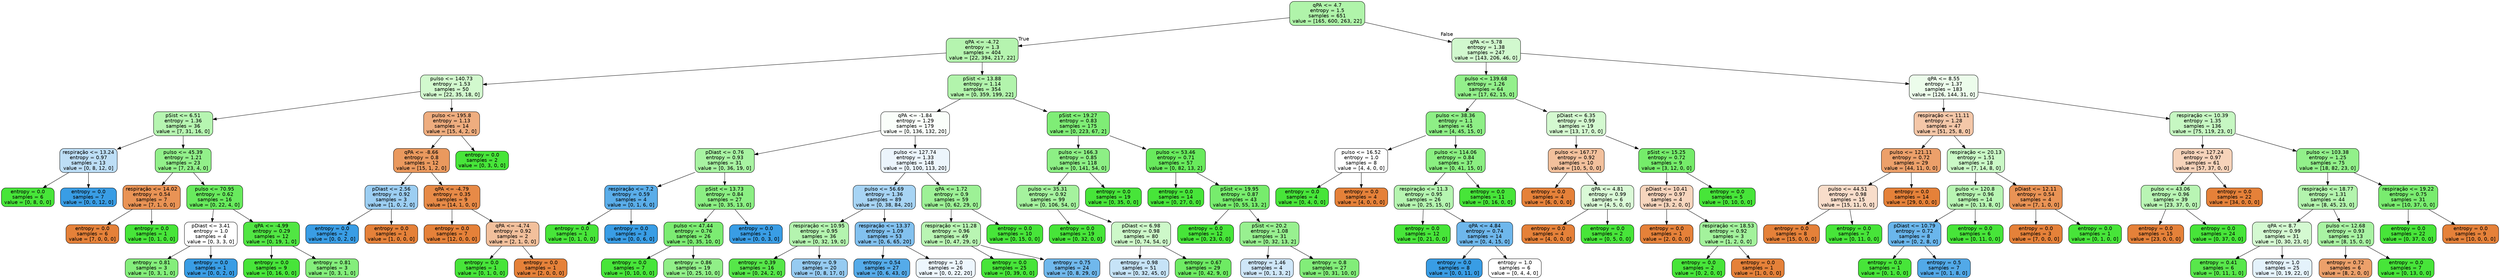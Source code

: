 digraph Tree {
node [shape=box, style="filled, rounded", color="black", fontname="helvetica"] ;
edge [fontname="helvetica"] ;
0 [label="qPA <= 4.7\nentropy = 1.5\nsamples = 651\nvalue = [165, 600, 263, 22]", fillcolor="#b0f4aa"] ;
1 [label="qPA <= -4.72\nentropy = 1.3\nsamples = 404\nvalue = [22, 394, 217, 22]", fillcolor="#b5f4af"] ;
0 -> 1 [labeldistance=2.5, labelangle=45, headlabel="True"] ;
2 [label="pulso <= 140.73\nentropy = 1.53\nsamples = 50\nvalue = [22, 35, 18, 0]", fillcolor="#d2f9ce"] ;
1 -> 2 ;
3 [label="pSist <= 6.51\nentropy = 1.36\nsamples = 36\nvalue = [7, 31, 16, 0]", fillcolor="#b6f5b1"] ;
2 -> 3 ;
4 [label="respiração <= 13.24\nentropy = 0.97\nsamples = 13\nvalue = [0, 8, 12, 0]", fillcolor="#bddef6"] ;
3 -> 4 ;
5 [label="entropy = 0.0\nsamples = 6\nvalue = [0, 8, 0, 0]", fillcolor="#47e539"] ;
4 -> 5 ;
6 [label="entropy = 0.0\nsamples = 7\nvalue = [0, 0, 12, 0]", fillcolor="#399de5"] ;
4 -> 6 ;
7 [label="pulso <= 45.39\nentropy = 1.21\nsamples = 23\nvalue = [7, 23, 4, 0]", fillcolor="#92f08a"] ;
3 -> 7 ;
8 [label="respiração <= 14.02\nentropy = 0.54\nsamples = 7\nvalue = [7, 1, 0, 0]", fillcolor="#e99355"] ;
7 -> 8 ;
9 [label="entropy = 0.0\nsamples = 6\nvalue = [7, 0, 0, 0]", fillcolor="#e58139"] ;
8 -> 9 ;
10 [label="entropy = 0.0\nsamples = 1\nvalue = [0, 1, 0, 0]", fillcolor="#47e539"] ;
8 -> 10 ;
11 [label="pulso <= 70.95\nentropy = 0.62\nsamples = 16\nvalue = [0, 22, 4, 0]", fillcolor="#68ea5d"] ;
7 -> 11 ;
12 [label="pDiast <= 3.41\nentropy = 1.0\nsamples = 4\nvalue = [0, 3, 3, 0]", fillcolor="#ffffff"] ;
11 -> 12 ;
13 [label="entropy = 0.81\nsamples = 3\nvalue = [0, 3, 1, 0]", fillcolor="#84ee7b"] ;
12 -> 13 ;
14 [label="entropy = 0.0\nsamples = 1\nvalue = [0, 0, 2, 0]", fillcolor="#399de5"] ;
12 -> 14 ;
15 [label="qPA <= -4.99\nentropy = 0.29\nsamples = 12\nvalue = [0, 19, 1, 0]", fillcolor="#51e643"] ;
11 -> 15 ;
16 [label="entropy = 0.0\nsamples = 9\nvalue = [0, 16, 0, 0]", fillcolor="#47e539"] ;
15 -> 16 ;
17 [label="entropy = 0.81\nsamples = 3\nvalue = [0, 3, 1, 0]", fillcolor="#84ee7b"] ;
15 -> 17 ;
18 [label="pulso <= 195.8\nentropy = 1.13\nsamples = 14\nvalue = [15, 4, 2, 0]", fillcolor="#eead7f"] ;
2 -> 18 ;
19 [label="qPA <= -8.66\nentropy = 0.8\nsamples = 12\nvalue = [15, 1, 2, 0]", fillcolor="#ea995e"] ;
18 -> 19 ;
20 [label="pDiast <= 2.56\nentropy = 0.92\nsamples = 3\nvalue = [1, 0, 2, 0]", fillcolor="#9ccef2"] ;
19 -> 20 ;
21 [label="entropy = 0.0\nsamples = 2\nvalue = [0, 0, 2, 0]", fillcolor="#399de5"] ;
20 -> 21 ;
22 [label="entropy = 0.0\nsamples = 1\nvalue = [1, 0, 0, 0]", fillcolor="#e58139"] ;
20 -> 22 ;
23 [label="qPA <= -4.79\nentropy = 0.35\nsamples = 9\nvalue = [14, 1, 0, 0]", fillcolor="#e78a47"] ;
19 -> 23 ;
24 [label="entropy = 0.0\nsamples = 7\nvalue = [12, 0, 0, 0]", fillcolor="#e58139"] ;
23 -> 24 ;
25 [label="qPA <= -4.74\nentropy = 0.92\nsamples = 2\nvalue = [2, 1, 0, 0]", fillcolor="#f2c09c"] ;
23 -> 25 ;
26 [label="entropy = 0.0\nsamples = 1\nvalue = [0, 1, 0, 0]", fillcolor="#47e539"] ;
25 -> 26 ;
27 [label="entropy = 0.0\nsamples = 1\nvalue = [2, 0, 0, 0]", fillcolor="#e58139"] ;
25 -> 27 ;
28 [label="entropy = 0.0\nsamples = 2\nvalue = [0, 3, 0, 0]", fillcolor="#47e539"] ;
18 -> 28 ;
29 [label="pSist <= 13.88\nentropy = 1.14\nsamples = 354\nvalue = [0, 359, 199, 22]", fillcolor="#b2f4ac"] ;
1 -> 29 ;
30 [label="qPA <= -1.84\nentropy = 1.29\nsamples = 179\nvalue = [0, 136, 132, 20]", fillcolor="#fafefa"] ;
29 -> 30 ;
31 [label="pDiast <= 0.76\nentropy = 0.93\nsamples = 31\nvalue = [0, 36, 19, 0]", fillcolor="#a8f3a2"] ;
30 -> 31 ;
32 [label="respiração <= 7.2\nentropy = 0.59\nsamples = 4\nvalue = [0, 1, 6, 0]", fillcolor="#5aade9"] ;
31 -> 32 ;
33 [label="entropy = 0.0\nsamples = 1\nvalue = [0, 1, 0, 0]", fillcolor="#47e539"] ;
32 -> 33 ;
34 [label="entropy = 0.0\nsamples = 3\nvalue = [0, 0, 6, 0]", fillcolor="#399de5"] ;
32 -> 34 ;
35 [label="pSist <= 13.73\nentropy = 0.84\nsamples = 27\nvalue = [0, 35, 13, 0]", fillcolor="#8bef83"] ;
31 -> 35 ;
36 [label="pulso <= 47.44\nentropy = 0.76\nsamples = 26\nvalue = [0, 35, 10, 0]", fillcolor="#7cec72"] ;
35 -> 36 ;
37 [label="entropy = 0.0\nsamples = 7\nvalue = [0, 10, 0, 0]", fillcolor="#47e539"] ;
36 -> 37 ;
38 [label="entropy = 0.86\nsamples = 19\nvalue = [0, 25, 10, 0]", fillcolor="#91ef88"] ;
36 -> 38 ;
39 [label="entropy = 0.0\nsamples = 1\nvalue = [0, 0, 3, 0]", fillcolor="#399de5"] ;
35 -> 39 ;
40 [label="pulso <= 127.74\nentropy = 1.33\nsamples = 148\nvalue = [0, 100, 113, 20]", fillcolor="#ecf5fc"] ;
30 -> 40 ;
41 [label="pulso <= 56.69\nentropy = 1.36\nsamples = 89\nvalue = [0, 38, 84, 20]", fillcolor="#a7d4f4"] ;
40 -> 41 ;
42 [label="respiração <= 10.95\nentropy = 0.95\nsamples = 36\nvalue = [0, 32, 19, 0]", fillcolor="#b4f4af"] ;
41 -> 42 ;
43 [label="entropy = 0.39\nsamples = 16\nvalue = [0, 24, 2, 0]", fillcolor="#56e749"] ;
42 -> 43 ;
44 [label="entropy = 0.9\nsamples = 20\nvalue = [0, 8, 17, 0]", fillcolor="#96cbf1"] ;
42 -> 44 ;
45 [label="respiração <= 13.37\nentropy = 1.09\nsamples = 53\nvalue = [0, 6, 65, 20]", fillcolor="#82c1ef"] ;
41 -> 45 ;
46 [label="entropy = 0.54\nsamples = 27\nvalue = [0, 6, 43, 0]", fillcolor="#55abe9"] ;
45 -> 46 ;
47 [label="entropy = 1.0\nsamples = 26\nvalue = [0, 0, 22, 20]", fillcolor="#edf6fd"] ;
45 -> 47 ;
48 [label="qPA <= 1.72\nentropy = 0.9\nsamples = 59\nvalue = [0, 62, 29, 0]", fillcolor="#9df196"] ;
40 -> 48 ;
49 [label="respiração <= 11.28\nentropy = 0.96\nsamples = 49\nvalue = [0, 47, 29, 0]", fillcolor="#b9f5b3"] ;
48 -> 49 ;
50 [label="entropy = 0.0\nsamples = 25\nvalue = [0, 39, 0, 0]", fillcolor="#47e539"] ;
49 -> 50 ;
51 [label="entropy = 0.75\nsamples = 24\nvalue = [0, 8, 29, 0]", fillcolor="#70b8ec"] ;
49 -> 51 ;
52 [label="entropy = 0.0\nsamples = 10\nvalue = [0, 15, 0, 0]", fillcolor="#47e539"] ;
48 -> 52 ;
53 [label="pSist <= 19.27\nentropy = 0.83\nsamples = 175\nvalue = [0, 223, 67, 2]", fillcolor="#7fed76"] ;
29 -> 53 ;
54 [label="pulso <= 166.3\nentropy = 0.85\nsamples = 118\nvalue = [0, 141, 54, 0]", fillcolor="#8def85"] ;
53 -> 54 ;
55 [label="pulso <= 35.31\nentropy = 0.92\nsamples = 99\nvalue = [0, 106, 54, 0]", fillcolor="#a5f29e"] ;
54 -> 55 ;
56 [label="entropy = 0.0\nsamples = 19\nvalue = [0, 32, 0, 0]", fillcolor="#47e539"] ;
55 -> 56 ;
57 [label="pDiast <= 6.98\nentropy = 0.98\nsamples = 80\nvalue = [0, 74, 54, 0]", fillcolor="#cdf8c9"] ;
55 -> 57 ;
58 [label="entropy = 0.98\nsamples = 51\nvalue = [0, 32, 45, 0]", fillcolor="#c6e3f7"] ;
57 -> 58 ;
59 [label="entropy = 0.67\nsamples = 29\nvalue = [0, 42, 9, 0]", fillcolor="#6eeb63"] ;
57 -> 59 ;
60 [label="entropy = 0.0\nsamples = 19\nvalue = [0, 35, 0, 0]", fillcolor="#47e539"] ;
54 -> 60 ;
61 [label="pulso <= 53.46\nentropy = 0.71\nsamples = 57\nvalue = [0, 82, 13, 2]", fillcolor="#68ea5c"] ;
53 -> 61 ;
62 [label="entropy = 0.0\nsamples = 14\nvalue = [0, 27, 0, 0]", fillcolor="#47e539"] ;
61 -> 62 ;
63 [label="pSist <= 19.95\nentropy = 0.87\nsamples = 43\nvalue = [0, 55, 13, 2]", fillcolor="#77ec6d"] ;
61 -> 63 ;
64 [label="entropy = 0.0\nsamples = 12\nvalue = [0, 23, 0, 0]", fillcolor="#47e539"] ;
63 -> 64 ;
65 [label="pSist <= 20.2\nentropy = 1.08\nsamples = 31\nvalue = [0, 32, 13, 2]", fillcolor="#98f090"] ;
63 -> 65 ;
66 [label="entropy = 1.46\nsamples = 4\nvalue = [0, 1, 3, 2]", fillcolor="#cee6f8"] ;
65 -> 66 ;
67 [label="entropy = 0.8\nsamples = 27\nvalue = [0, 31, 10, 0]", fillcolor="#82ed79"] ;
65 -> 67 ;
68 [label="qPA <= 5.78\nentropy = 1.38\nsamples = 247\nvalue = [143, 206, 46, 0]", fillcolor="#d1f8ce"] ;
0 -> 68 [labeldistance=2.5, labelangle=-45, headlabel="False"] ;
69 [label="pulso <= 139.68\nentropy = 1.26\nsamples = 64\nvalue = [17, 62, 15, 0]", fillcolor="#93f08b"] ;
68 -> 69 ;
70 [label="pulso <= 38.36\nentropy = 1.1\nsamples = 45\nvalue = [4, 45, 15, 0]", fillcolor="#8eef86"] ;
69 -> 70 ;
71 [label="pulso <= 16.52\nentropy = 1.0\nsamples = 8\nvalue = [4, 4, 0, 0]", fillcolor="#ffffff"] ;
70 -> 71 ;
72 [label="entropy = 0.0\nsamples = 4\nvalue = [0, 4, 0, 0]", fillcolor="#47e539"] ;
71 -> 72 ;
73 [label="entropy = 0.0\nsamples = 4\nvalue = [4, 0, 0, 0]", fillcolor="#e58139"] ;
71 -> 73 ;
74 [label="pulso <= 114.06\nentropy = 0.84\nsamples = 37\nvalue = [0, 41, 15, 0]", fillcolor="#8aef81"] ;
70 -> 74 ;
75 [label="respiração <= 11.3\nentropy = 0.95\nsamples = 26\nvalue = [0, 25, 15, 0]", fillcolor="#b5f5b0"] ;
74 -> 75 ;
76 [label="entropy = 0.0\nsamples = 12\nvalue = [0, 21, 0, 0]", fillcolor="#47e539"] ;
75 -> 76 ;
77 [label="qPA <= 4.84\nentropy = 0.74\nsamples = 14\nvalue = [0, 4, 15, 0]", fillcolor="#6eb7ec"] ;
75 -> 77 ;
78 [label="entropy = 0.0\nsamples = 8\nvalue = [0, 0, 11, 0]", fillcolor="#399de5"] ;
77 -> 78 ;
79 [label="entropy = 1.0\nsamples = 6\nvalue = [0, 4, 4, 0]", fillcolor="#ffffff"] ;
77 -> 79 ;
80 [label="entropy = 0.0\nsamples = 11\nvalue = [0, 16, 0, 0]", fillcolor="#47e539"] ;
74 -> 80 ;
81 [label="pDiast <= 6.35\nentropy = 0.99\nsamples = 19\nvalue = [13, 17, 0, 0]", fillcolor="#d4f9d0"] ;
69 -> 81 ;
82 [label="pulso <= 167.77\nentropy = 0.92\nsamples = 10\nvalue = [10, 5, 0, 0]", fillcolor="#f2c09c"] ;
81 -> 82 ;
83 [label="entropy = 0.0\nsamples = 4\nvalue = [6, 0, 0, 0]", fillcolor="#e58139"] ;
82 -> 83 ;
84 [label="qPA <= 4.81\nentropy = 0.99\nsamples = 6\nvalue = [4, 5, 0, 0]", fillcolor="#dafad7"] ;
82 -> 84 ;
85 [label="entropy = 0.0\nsamples = 4\nvalue = [4, 0, 0, 0]", fillcolor="#e58139"] ;
84 -> 85 ;
86 [label="entropy = 0.0\nsamples = 2\nvalue = [0, 5, 0, 0]", fillcolor="#47e539"] ;
84 -> 86 ;
87 [label="pSist <= 15.25\nentropy = 0.72\nsamples = 9\nvalue = [3, 12, 0, 0]", fillcolor="#75ec6a"] ;
81 -> 87 ;
88 [label="pDiast <= 10.41\nentropy = 0.97\nsamples = 4\nvalue = [3, 2, 0, 0]", fillcolor="#f6d5bd"] ;
87 -> 88 ;
89 [label="entropy = 0.0\nsamples = 1\nvalue = [2, 0, 0, 0]", fillcolor="#e58139"] ;
88 -> 89 ;
90 [label="respiração <= 18.53\nentropy = 0.92\nsamples = 3\nvalue = [1, 2, 0, 0]", fillcolor="#a3f29c"] ;
88 -> 90 ;
91 [label="entropy = 0.0\nsamples = 2\nvalue = [0, 2, 0, 0]", fillcolor="#47e539"] ;
90 -> 91 ;
92 [label="entropy = 0.0\nsamples = 1\nvalue = [1, 0, 0, 0]", fillcolor="#e58139"] ;
90 -> 92 ;
93 [label="entropy = 0.0\nsamples = 5\nvalue = [0, 10, 0, 0]", fillcolor="#47e539"] ;
87 -> 93 ;
94 [label="qPA <= 8.55\nentropy = 1.37\nsamples = 183\nvalue = [126, 144, 31, 0]", fillcolor="#ecfceb"] ;
68 -> 94 ;
95 [label="respiração <= 11.11\nentropy = 1.28\nsamples = 47\nvalue = [51, 25, 8, 0]", fillcolor="#f4c7a8"] ;
94 -> 95 ;
96 [label="pulso <= 121.11\nentropy = 0.72\nsamples = 29\nvalue = [44, 11, 0, 0]", fillcolor="#eca06a"] ;
95 -> 96 ;
97 [label="pulso <= 44.51\nentropy = 0.98\nsamples = 15\nvalue = [15, 11, 0, 0]", fillcolor="#f8ddca"] ;
96 -> 97 ;
98 [label="entropy = 0.0\nsamples = 8\nvalue = [15, 0, 0, 0]", fillcolor="#e58139"] ;
97 -> 98 ;
99 [label="entropy = 0.0\nsamples = 7\nvalue = [0, 11, 0, 0]", fillcolor="#47e539"] ;
97 -> 99 ;
100 [label="entropy = 0.0\nsamples = 14\nvalue = [29, 0, 0, 0]", fillcolor="#e58139"] ;
96 -> 100 ;
101 [label="respiração <= 20.13\nentropy = 1.51\nsamples = 18\nvalue = [7, 14, 8, 0]", fillcolor="#caf8c6"] ;
95 -> 101 ;
102 [label="pulso <= 120.8\nentropy = 0.96\nsamples = 14\nvalue = [0, 13, 8, 0]", fillcolor="#b8f5b3"] ;
101 -> 102 ;
103 [label="pDiast <= 10.79\nentropy = 0.72\nsamples = 8\nvalue = [0, 2, 8, 0]", fillcolor="#6ab6ec"] ;
102 -> 103 ;
104 [label="entropy = 0.0\nsamples = 1\nvalue = [0, 1, 0, 0]", fillcolor="#47e539"] ;
103 -> 104 ;
105 [label="entropy = 0.5\nsamples = 7\nvalue = [0, 1, 8, 0]", fillcolor="#52a9e8"] ;
103 -> 105 ;
106 [label="entropy = 0.0\nsamples = 6\nvalue = [0, 11, 0, 0]", fillcolor="#47e539"] ;
102 -> 106 ;
107 [label="pDiast <= 12.11\nentropy = 0.54\nsamples = 4\nvalue = [7, 1, 0, 0]", fillcolor="#e99355"] ;
101 -> 107 ;
108 [label="entropy = 0.0\nsamples = 3\nvalue = [7, 0, 0, 0]", fillcolor="#e58139"] ;
107 -> 108 ;
109 [label="entropy = 0.0\nsamples = 1\nvalue = [0, 1, 0, 0]", fillcolor="#47e539"] ;
107 -> 109 ;
110 [label="respiração <= 10.39\nentropy = 1.35\nsamples = 136\nvalue = [75, 119, 23, 0]", fillcolor="#c6f7c2"] ;
94 -> 110 ;
111 [label="pulso <= 127.24\nentropy = 0.97\nsamples = 61\nvalue = [57, 37, 0, 0]", fillcolor="#f6d3ba"] ;
110 -> 111 ;
112 [label="pulso <= 43.06\nentropy = 0.96\nsamples = 39\nvalue = [23, 37, 0, 0]", fillcolor="#b9f5b4"] ;
111 -> 112 ;
113 [label="entropy = 0.0\nsamples = 15\nvalue = [23, 0, 0, 0]", fillcolor="#e58139"] ;
112 -> 113 ;
114 [label="entropy = 0.0\nsamples = 24\nvalue = [0, 37, 0, 0]", fillcolor="#47e539"] ;
112 -> 114 ;
115 [label="entropy = 0.0\nsamples = 22\nvalue = [34, 0, 0, 0]", fillcolor="#e58139"] ;
111 -> 115 ;
116 [label="pulso <= 103.38\nentropy = 1.25\nsamples = 75\nvalue = [18, 82, 23, 0]", fillcolor="#92f08a"] ;
110 -> 116 ;
117 [label="respiração <= 18.77\nentropy = 1.31\nsamples = 44\nvalue = [8, 45, 23, 0]", fillcolor="#b3f4ad"] ;
116 -> 117 ;
118 [label="qPA <= 8.7\nentropy = 0.99\nsamples = 31\nvalue = [0, 30, 23, 0]", fillcolor="#d4f9d1"] ;
117 -> 118 ;
119 [label="entropy = 0.41\nsamples = 6\nvalue = [0, 11, 1, 0]", fillcolor="#58e74b"] ;
118 -> 119 ;
120 [label="entropy = 1.0\nsamples = 25\nvalue = [0, 19, 22, 0]", fillcolor="#e4f2fb"] ;
118 -> 120 ;
121 [label="pulso <= 12.68\nentropy = 0.93\nsamples = 13\nvalue = [8, 15, 0, 0]", fillcolor="#a9f3a3"] ;
117 -> 121 ;
122 [label="entropy = 0.72\nsamples = 6\nvalue = [8, 2, 0, 0]", fillcolor="#eca06a"] ;
121 -> 122 ;
123 [label="entropy = 0.0\nsamples = 7\nvalue = [0, 13, 0, 0]", fillcolor="#47e539"] ;
121 -> 123 ;
124 [label="respiração <= 19.22\nentropy = 0.75\nsamples = 31\nvalue = [10, 37, 0, 0]", fillcolor="#79ec6f"] ;
116 -> 124 ;
125 [label="entropy = 0.0\nsamples = 22\nvalue = [0, 37, 0, 0]", fillcolor="#47e539"] ;
124 -> 125 ;
126 [label="entropy = 0.0\nsamples = 9\nvalue = [10, 0, 0, 0]", fillcolor="#e58139"] ;
124 -> 126 ;
}